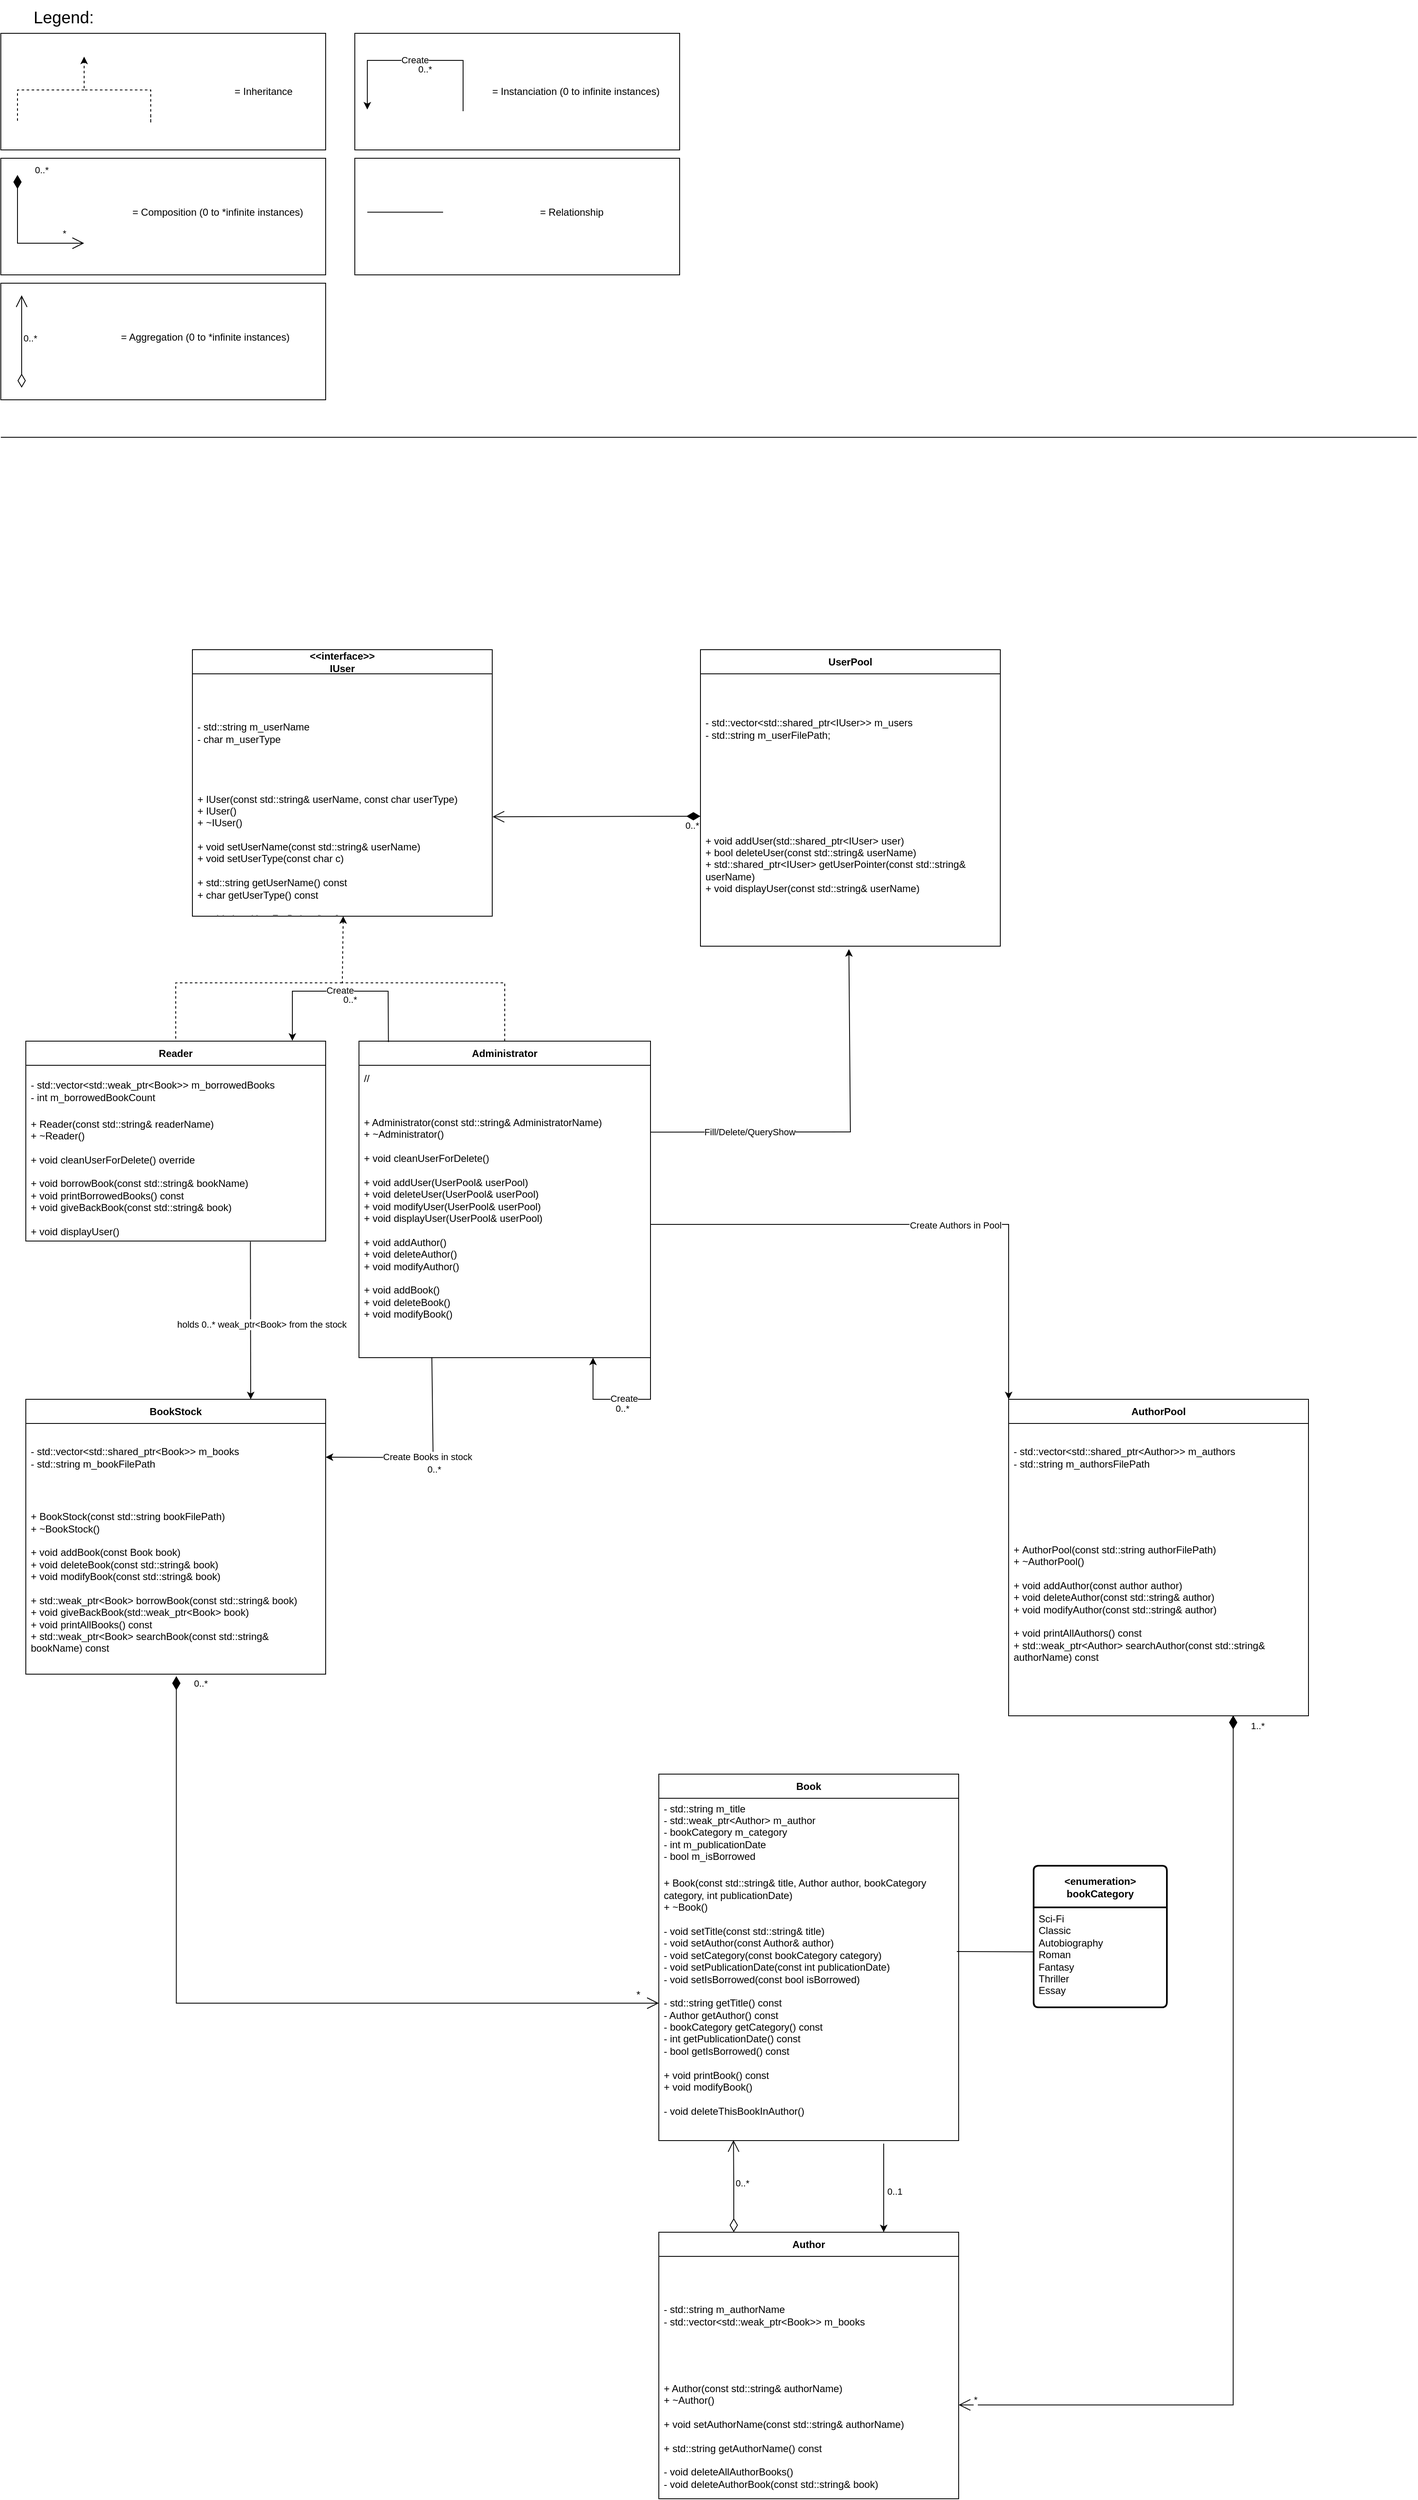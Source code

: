 <mxfile version="28.1.0">
  <diagram name="Page-1" id="cnl19Zu05ogIa-8aHU8F">
    <mxGraphModel dx="3903" dy="3597" grid="1" gridSize="10" guides="1" tooltips="1" connect="1" arrows="1" fold="1" page="1" pageScale="1" pageWidth="850" pageHeight="1100" math="0" shadow="0">
      <root>
        <mxCell id="0" />
        <mxCell id="1" parent="0" />
        <mxCell id="HNg3gGWHc3ooryUhJboP-114" value="" style="rounded=0;whiteSpace=wrap;html=1;" parent="1" vertex="1">
          <mxGeometry x="850" y="-760" width="390" height="140" as="geometry" />
        </mxCell>
        <mxCell id="HNg3gGWHc3ooryUhJboP-102" value="" style="rounded=0;whiteSpace=wrap;html=1;" parent="1" vertex="1">
          <mxGeometry x="850" y="-910" width="390" height="140" as="geometry" />
        </mxCell>
        <mxCell id="HNg3gGWHc3ooryUhJboP-97" value="" style="rounded=0;whiteSpace=wrap;html=1;" parent="1" vertex="1">
          <mxGeometry x="1275" y="-1060" width="390" height="140" as="geometry" />
        </mxCell>
        <mxCell id="HNg3gGWHc3ooryUhJboP-95" value="" style="rounded=0;whiteSpace=wrap;html=1;" parent="1" vertex="1">
          <mxGeometry x="850" y="-1060" width="390" height="140" as="geometry" />
        </mxCell>
        <mxCell id="HNg3gGWHc3ooryUhJboP-1" value="Book" style="swimlane;fontStyle=1;align=center;verticalAlign=middle;childLayout=stackLayout;horizontal=1;startSize=29;horizontalStack=0;resizeParent=1;resizeParentMax=0;resizeLast=0;collapsible=0;marginBottom=0;html=1;whiteSpace=wrap;" parent="1" vertex="1">
          <mxGeometry x="1640" y="1030" width="360" height="440" as="geometry" />
        </mxCell>
        <mxCell id="HNg3gGWHc3ooryUhJboP-2" value="- std::string m_title&lt;br&gt;&lt;div&gt;- std::weak_ptr&amp;lt;Author&amp;gt;&lt;span style=&quot;background-color: transparent; color: light-dark(rgb(0, 0, 0), rgb(255, 255, 255));&quot;&gt;&amp;nbsp;m_author&lt;/span&gt;&lt;/div&gt;&lt;div&gt;- bookCategory m_category&lt;/div&gt;&lt;div&gt;- int m_publicationDate&lt;/div&gt;&lt;div&gt;- bool m_isBorrowed&lt;/div&gt;" style="text;html=1;strokeColor=none;fillColor=none;align=left;verticalAlign=middle;spacingLeft=4;spacingRight=4;overflow=hidden;rotatable=0;points=[[0,0.5],[1,0.5]];portConstraint=eastwest;whiteSpace=wrap;" parent="HNg3gGWHc3ooryUhJboP-1" vertex="1">
          <mxGeometry y="29" width="360" height="81" as="geometry" />
        </mxCell>
        <mxCell id="HNg3gGWHc3ooryUhJboP-3" value="+ Book(const std::string&amp;amp; title, Author author, bookCategory category, int publicationDate)&lt;div&gt;+ ~Book()&lt;/div&gt;&lt;div&gt;&lt;br&gt;&lt;/div&gt;&lt;div&gt;- void setTitle(const std::string&amp;amp; title)&lt;/div&gt;&lt;div&gt;- void setAuthor(const Author&amp;amp; author)&lt;/div&gt;&lt;div&gt;- void setCategory(const bookCategory category)&lt;/div&gt;&lt;div&gt;- void setPublicationDate(const int publicationDate)&lt;br&gt;- void setIsBorrowed(const bool isBorrowed)&lt;/div&gt;&lt;div&gt;&lt;br&gt;&lt;/div&gt;&lt;div&gt;- std::string getTitle() const&lt;/div&gt;&lt;div&gt;- Author getAuthor() const&lt;/div&gt;&lt;div&gt;- bookCategory getCategory() const&lt;/div&gt;&lt;div&gt;- int getPublicationDate() const&lt;/div&gt;&lt;div&gt;- bool getIsBorrowed() const&lt;/div&gt;&lt;div&gt;&lt;br&gt;&lt;/div&gt;&lt;div&gt;+ void printBook() const&lt;/div&gt;&lt;div&gt;+ void modifyBook()&lt;/div&gt;&lt;div&gt;&lt;br&gt;&lt;/div&gt;&lt;div&gt;- void deleteThisBookInAuthor()&lt;/div&gt;&lt;div&gt;&lt;br&gt;&lt;/div&gt;" style="text;html=1;strokeColor=none;fillColor=none;align=left;verticalAlign=middle;spacingLeft=4;spacingRight=4;overflow=hidden;rotatable=0;points=[[0,0.5],[1,0.5]];portConstraint=eastwest;whiteSpace=wrap;" parent="HNg3gGWHc3ooryUhJboP-1" vertex="1">
          <mxGeometry y="110" width="360" height="330" as="geometry" />
        </mxCell>
        <mxCell id="HNg3gGWHc3ooryUhJboP-10" value="&lt;span style=&quot;font-size: 12px; font-weight: 700;&quot;&gt;&amp;lt;enumeration&amp;gt;&lt;/span&gt;&lt;div style=&quot;font-size: 12px; font-weight: 700;&quot;&gt;bookCategory&lt;/div&gt;" style="swimlane;childLayout=stackLayout;horizontal=1;startSize=50;horizontalStack=0;rounded=1;fontSize=14;fontStyle=0;strokeWidth=2;resizeParent=0;resizeLast=1;shadow=0;dashed=0;align=center;arcSize=4;whiteSpace=wrap;html=1;" parent="1" vertex="1">
          <mxGeometry x="2090" y="1140" width="160" height="170" as="geometry" />
        </mxCell>
        <mxCell id="HNg3gGWHc3ooryUhJboP-11" value="Sci-Fi&lt;div&gt;Classic&lt;/div&gt;&lt;div&gt;Autobiography&lt;/div&gt;&lt;div&gt;Roman&lt;/div&gt;&lt;div&gt;Fantasy&lt;/div&gt;&lt;div&gt;Thriller&lt;/div&gt;&lt;div&gt;Essay&lt;/div&gt;" style="align=left;strokeColor=none;fillColor=none;spacingLeft=4;spacingRight=4;fontSize=12;verticalAlign=top;resizable=0;rotatable=0;part=1;html=1;whiteSpace=wrap;" parent="HNg3gGWHc3ooryUhJboP-10" vertex="1">
          <mxGeometry y="50" width="160" height="120" as="geometry" />
        </mxCell>
        <mxCell id="HNg3gGWHc3ooryUhJboP-15" value="" style="endArrow=none;html=1;rounded=0;exitX=0.994;exitY=0.312;exitDx=0;exitDy=0;exitPerimeter=0;entryX=-0.006;entryY=0.445;entryDx=0;entryDy=0;entryPerimeter=0;" parent="1" source="HNg3gGWHc3ooryUhJboP-3" target="HNg3gGWHc3ooryUhJboP-11" edge="1">
          <mxGeometry width="50" height="50" relative="1" as="geometry">
            <mxPoint x="2090" y="1670" as="sourcePoint" />
            <mxPoint x="2090" y="1284" as="targetPoint" />
          </mxGeometry>
        </mxCell>
        <mxCell id="HNg3gGWHc3ooryUhJboP-17" value="Author" style="swimlane;fontStyle=1;align=center;verticalAlign=middle;childLayout=stackLayout;horizontal=1;startSize=29;horizontalStack=0;resizeParent=1;resizeParentMax=0;resizeLast=0;collapsible=0;marginBottom=0;html=1;whiteSpace=wrap;" parent="1" vertex="1">
          <mxGeometry x="1640" y="1580" width="360" height="320" as="geometry" />
        </mxCell>
        <mxCell id="HNg3gGWHc3ooryUhJboP-18" value="- std::string m_authorName&lt;div&gt;- std::vector&amp;lt;std::weak_ptr&amp;lt;Book&amp;gt;&amp;gt; m_books&lt;/div&gt;" style="text;html=1;strokeColor=none;fillColor=none;align=left;verticalAlign=middle;spacingLeft=4;spacingRight=4;overflow=hidden;rotatable=0;points=[[0,0.5],[1,0.5]];portConstraint=eastwest;whiteSpace=wrap;" parent="HNg3gGWHc3ooryUhJboP-17" vertex="1">
          <mxGeometry y="29" width="360" height="141" as="geometry" />
        </mxCell>
        <mxCell id="HNg3gGWHc3ooryUhJboP-19" value="+ Author(const std::string&amp;amp; authorName)&lt;br&gt;+ ~Author()&lt;br&gt;&lt;br&gt;+ void setAuthorName(const std::string&amp;amp; authorName)&lt;br&gt;&lt;br&gt;+ std::string getAuthorName() const&lt;div&gt;&lt;br&gt;- void deleteAllAuthorBooks()&lt;/div&gt;&lt;div&gt;- void deleteAuthorBook(const std::string&amp;amp; book)&lt;/div&gt;" style="text;html=1;strokeColor=none;fillColor=none;align=left;verticalAlign=middle;spacingLeft=4;spacingRight=4;overflow=hidden;rotatable=0;points=[[0,0.5],[1,0.5]];portConstraint=eastwest;whiteSpace=wrap;" parent="HNg3gGWHc3ooryUhJboP-17" vertex="1">
          <mxGeometry y="170" width="360" height="150" as="geometry" />
        </mxCell>
        <mxCell id="HNg3gGWHc3ooryUhJboP-24" value="" style="endArrow=classic;html=1;rounded=0;entryX=0.75;entryY=0;entryDx=0;entryDy=0;exitX=0.75;exitY=1.011;exitDx=0;exitDy=0;exitPerimeter=0;" parent="1" source="HNg3gGWHc3ooryUhJboP-3" target="HNg3gGWHc3ooryUhJboP-17" edge="1">
          <mxGeometry width="50" height="50" relative="1" as="geometry">
            <mxPoint x="1800" y="1550" as="sourcePoint" />
            <mxPoint x="1850" y="1500" as="targetPoint" />
          </mxGeometry>
        </mxCell>
        <mxCell id="HNg3gGWHc3ooryUhJboP-25" value="0..1" style="edgeLabel;html=1;align=center;verticalAlign=middle;resizable=0;points=[];" parent="HNg3gGWHc3ooryUhJboP-24" vertex="1" connectable="0">
          <mxGeometry x="0.019" y="2" relative="1" as="geometry">
            <mxPoint x="11" y="3" as="offset" />
          </mxGeometry>
        </mxCell>
        <mxCell id="HNg3gGWHc3ooryUhJboP-26" value="&lt;div&gt;&lt;br&gt;&lt;/div&gt;&lt;div&gt;&lt;br&gt;&lt;/div&gt;" style="endArrow=open;html=1;endSize=12;startArrow=diamondThin;startSize=14;startFill=0;edgeStyle=orthogonalEdgeStyle;align=left;verticalAlign=bottom;rounded=0;entryX=0.249;entryY=0.998;entryDx=0;entryDy=0;entryPerimeter=0;exitX=0.25;exitY=0;exitDx=0;exitDy=0;" parent="1" source="HNg3gGWHc3ooryUhJboP-17" target="HNg3gGWHc3ooryUhJboP-3" edge="1">
          <mxGeometry x="-1" y="3" relative="1" as="geometry">
            <mxPoint x="1760" y="1560" as="sourcePoint" />
            <mxPoint x="1870" y="1520" as="targetPoint" />
          </mxGeometry>
        </mxCell>
        <mxCell id="HNg3gGWHc3ooryUhJboP-111" value="0..*" style="edgeLabel;html=1;align=center;verticalAlign=middle;resizable=0;points=[];" parent="HNg3gGWHc3ooryUhJboP-26" vertex="1" connectable="0">
          <mxGeometry x="0.079" y="1" relative="1" as="geometry">
            <mxPoint x="11" as="offset" />
          </mxGeometry>
        </mxCell>
        <mxCell id="HNg3gGWHc3ooryUhJboP-28" value="&amp;lt;&amp;lt;interface&amp;gt;&amp;gt;&lt;br&gt;IUser" style="swimlane;fontStyle=1;align=center;verticalAlign=middle;childLayout=stackLayout;horizontal=1;startSize=29;horizontalStack=0;resizeParent=1;resizeParentMax=0;resizeLast=0;collapsible=0;marginBottom=0;html=1;whiteSpace=wrap;" parent="1" vertex="1">
          <mxGeometry x="1080" y="-320" width="360" height="320" as="geometry" />
        </mxCell>
        <mxCell id="HNg3gGWHc3ooryUhJboP-29" value="- std::string m_userName&lt;div&gt;- char m_userType&lt;/div&gt;" style="text;html=1;strokeColor=none;fillColor=none;align=left;verticalAlign=middle;spacingLeft=4;spacingRight=4;overflow=hidden;rotatable=0;points=[[0,0.5],[1,0.5]];portConstraint=eastwest;whiteSpace=wrap;" parent="HNg3gGWHc3ooryUhJboP-28" vertex="1">
          <mxGeometry y="29" width="360" height="141" as="geometry" />
        </mxCell>
        <mxCell id="HNg3gGWHc3ooryUhJboP-30" value="+ IUser(const std::string&amp;amp; userName, const char userType)&lt;br&gt;+ IUser()&lt;br&gt;+ ~IUser()&amp;nbsp;&lt;div&gt;&lt;br&gt;+ void setUserName(const std::string&amp;amp; userName)&lt;/div&gt;&lt;div&gt;+&amp;nbsp;void setUserType(const char c)&lt;br&gt;&lt;br&gt;+ std::string getUserName() const&lt;/div&gt;&lt;div&gt;+ char getUserType() const&lt;br&gt;&lt;div&gt;&lt;br&gt;+ void cleanUserForDelete() = 0&lt;/div&gt;&lt;/div&gt;" style="text;html=1;strokeColor=none;fillColor=none;align=left;verticalAlign=middle;spacingLeft=4;spacingRight=4;overflow=hidden;rotatable=0;points=[[0,0.5],[1,0.5]];portConstraint=eastwest;whiteSpace=wrap;" parent="HNg3gGWHc3ooryUhJboP-28" vertex="1">
          <mxGeometry y="170" width="360" height="150" as="geometry" />
        </mxCell>
        <mxCell id="HNg3gGWHc3ooryUhJboP-33" value="" style="endArrow=classic;html=1;rounded=0;dashed=1;entryX=0.503;entryY=1;entryDx=0;entryDy=0;entryPerimeter=0;exitX=0.5;exitY=0;exitDx=0;exitDy=0;" parent="1" source="HNg3gGWHc3ooryUhJboP-34" target="HNg3gGWHc3ooryUhJboP-30" edge="1">
          <mxGeometry width="50" height="50" relative="1" as="geometry">
            <mxPoint x="1120" y="240" as="sourcePoint" />
            <mxPoint x="1240" y="60" as="targetPoint" />
            <Array as="points">
              <mxPoint x="1455" y="80" />
              <mxPoint x="1260" y="80" />
            </Array>
          </mxGeometry>
        </mxCell>
        <mxCell id="HNg3gGWHc3ooryUhJboP-34" value="Administrator" style="swimlane;fontStyle=1;align=center;verticalAlign=middle;childLayout=stackLayout;horizontal=1;startSize=29;horizontalStack=0;resizeParent=1;resizeParentMax=0;resizeLast=0;collapsible=0;marginBottom=0;html=1;whiteSpace=wrap;" parent="1" vertex="1">
          <mxGeometry x="1280" y="150" width="350" height="380" as="geometry" />
        </mxCell>
        <mxCell id="HNg3gGWHc3ooryUhJboP-38" value="//" style="text;html=1;strokeColor=none;fillColor=none;align=left;verticalAlign=middle;spacingLeft=4;spacingRight=4;overflow=hidden;rotatable=0;points=[[0,0.5],[1,0.5]];portConstraint=eastwest;whiteSpace=wrap;" parent="HNg3gGWHc3ooryUhJboP-34" vertex="1">
          <mxGeometry y="29" width="350" height="31" as="geometry" />
        </mxCell>
        <mxCell id="HNg3gGWHc3ooryUhJboP-36" value="+ Administrator(const std::string&amp;amp; AdministratorName)&lt;br&gt;+ ~Administrator()&lt;br&gt;&lt;div&gt;&lt;br&gt;+ void cleanUserForDelete()&lt;/div&gt;&lt;div&gt;&lt;br&gt;&lt;/div&gt;&lt;div&gt;+ void addUser(UserPool&amp;amp; userPool)&lt;br&gt;+ void deleteUser(UserPool&amp;amp; userPool)&lt;br&gt;+ void modifyUser(UserPool&amp;amp; userPool)&lt;br&gt;&lt;div&gt;+ void displayUser(UserPool&amp;amp; userPool)&lt;/div&gt;&lt;div&gt;&lt;br&gt;&lt;/div&gt;&lt;/div&gt;&lt;div&gt;+ void addAuthor()&lt;/div&gt;&lt;div&gt;+ void deleteAuthor()&lt;/div&gt;&lt;div&gt;+ void modifyAuthor()&lt;/div&gt;&lt;div&gt;&lt;br&gt;&lt;/div&gt;&lt;div&gt;+ void addBook()&lt;/div&gt;&lt;div&gt;+ void deleteBook()&lt;/div&gt;&lt;div&gt;+ void modifyBook()&lt;/div&gt;&lt;div&gt;&lt;br&gt;&lt;/div&gt;" style="text;html=1;strokeColor=none;fillColor=none;align=left;verticalAlign=middle;spacingLeft=4;spacingRight=4;overflow=hidden;rotatable=0;points=[[0,0.5],[1,0.5]];portConstraint=eastwest;whiteSpace=wrap;" parent="HNg3gGWHc3ooryUhJboP-34" vertex="1">
          <mxGeometry y="60" width="350" height="320" as="geometry" />
        </mxCell>
        <mxCell id="HNg3gGWHc3ooryUhJboP-37" value="Reader" style="swimlane;fontStyle=1;align=center;verticalAlign=middle;childLayout=stackLayout;horizontal=1;startSize=29;horizontalStack=0;resizeParent=1;resizeParentMax=0;resizeLast=0;collapsible=0;marginBottom=0;html=1;whiteSpace=wrap;" parent="1" vertex="1">
          <mxGeometry x="880" y="150" width="360" height="240" as="geometry" />
        </mxCell>
        <mxCell id="HNg3gGWHc3ooryUhJboP-41" value="- std::vector&amp;lt;std::weak_ptr&amp;lt;Book&amp;gt;&amp;gt; m_borrowedBooks&lt;div&gt;- int m_borrowedBookCount&lt;/div&gt;" style="text;html=1;strokeColor=none;fillColor=none;align=left;verticalAlign=middle;spacingLeft=4;spacingRight=4;overflow=hidden;rotatable=0;points=[[0,0.5],[1,0.5]];portConstraint=eastwest;whiteSpace=wrap;" parent="HNg3gGWHc3ooryUhJboP-37" vertex="1">
          <mxGeometry y="29" width="360" height="61" as="geometry" />
        </mxCell>
        <mxCell id="HNg3gGWHc3ooryUhJboP-39" value="+ Reader(const std::string&amp;amp; readerName)&lt;br&gt;+ ~Reader()&lt;div&gt;&lt;div&gt;&lt;br&gt;+ void cleanUserForDelete() override&lt;/div&gt;&lt;div&gt;&lt;br&gt;&lt;/div&gt;&lt;div&gt;+ void borrowBook(const std::string&amp;amp; bookName)&lt;br&gt;+ void printBorrowedBooks() const&lt;br&gt;+ void giveBackBook(const std::string&amp;amp; book)&lt;/div&gt;&lt;/div&gt;&lt;div&gt;&lt;br&gt;&lt;/div&gt;&lt;div&gt;+ void displayUser()&lt;/div&gt;&lt;div&gt;&lt;br&gt;&lt;/div&gt;" style="text;html=1;strokeColor=none;fillColor=none;align=left;verticalAlign=middle;spacingLeft=4;spacingRight=4;overflow=hidden;rotatable=0;points=[[0,0.5],[1,0.5]];portConstraint=eastwest;whiteSpace=wrap;" parent="HNg3gGWHc3ooryUhJboP-37" vertex="1">
          <mxGeometry y="90" width="360" height="150" as="geometry" />
        </mxCell>
        <mxCell id="HNg3gGWHc3ooryUhJboP-40" value="" style="endArrow=none;dashed=1;html=1;rounded=0;entryX=0.5;entryY=0;entryDx=0;entryDy=0;" parent="1" target="HNg3gGWHc3ooryUhJboP-37" edge="1">
          <mxGeometry width="50" height="50" relative="1" as="geometry">
            <mxPoint x="1260" y="80" as="sourcePoint" />
            <mxPoint x="1450" y="80" as="targetPoint" />
            <Array as="points">
              <mxPoint x="1060" y="80" />
            </Array>
          </mxGeometry>
        </mxCell>
        <mxCell id="HNg3gGWHc3ooryUhJboP-44" value="" style="endArrow=classic;html=1;rounded=0;exitX=0.101;exitY=0.003;exitDx=0;exitDy=0;exitPerimeter=0;entryX=0.889;entryY=-0.002;entryDx=0;entryDy=0;entryPerimeter=0;" parent="1" source="HNg3gGWHc3ooryUhJboP-34" target="HNg3gGWHc3ooryUhJboP-37" edge="1">
          <mxGeometry width="50" height="50" relative="1" as="geometry">
            <mxPoint x="1298.39" y="91.05" as="sourcePoint" />
            <mxPoint x="1221.46" y="90.0" as="targetPoint" />
            <Array as="points">
              <mxPoint x="1315" y="90" />
              <mxPoint x="1200" y="90" />
            </Array>
          </mxGeometry>
        </mxCell>
        <mxCell id="HNg3gGWHc3ooryUhJboP-45" value="Create" style="edgeLabel;html=1;align=center;verticalAlign=middle;resizable=0;points=[];" parent="HNg3gGWHc3ooryUhJboP-44" vertex="1" connectable="0">
          <mxGeometry x="0.108" y="-1" relative="1" as="geometry">
            <mxPoint x="11" as="offset" />
          </mxGeometry>
        </mxCell>
        <mxCell id="HNg3gGWHc3ooryUhJboP-49" value="0..*" style="edgeLabel;html=1;align=center;verticalAlign=middle;resizable=0;points=[];" parent="HNg3gGWHc3ooryUhJboP-44" vertex="1" connectable="0">
          <mxGeometry x="-0.311" relative="1" as="geometry">
            <mxPoint x="-26" y="10" as="offset" />
          </mxGeometry>
        </mxCell>
        <mxCell id="HNg3gGWHc3ooryUhJboP-47" value="" style="endArrow=classic;html=1;rounded=0;exitX=1;exitY=0.995;exitDx=0;exitDy=0;exitPerimeter=0;entryX=0.947;entryY=0.997;entryDx=0;entryDy=0;entryPerimeter=0;" parent="1" source="HNg3gGWHc3ooryUhJboP-36" edge="1">
          <mxGeometry width="50" height="50" relative="1" as="geometry">
            <mxPoint x="1639.65" y="590.32" as="sourcePoint" />
            <mxPoint x="1561" y="530" as="targetPoint" />
            <Array as="points">
              <mxPoint x="1630" y="580" />
              <mxPoint x="1561" y="580" />
            </Array>
          </mxGeometry>
        </mxCell>
        <mxCell id="HNg3gGWHc3ooryUhJboP-48" value="Create" style="edgeLabel;html=1;align=center;verticalAlign=middle;resizable=0;points=[];" parent="HNg3gGWHc3ooryUhJboP-47" vertex="1" connectable="0">
          <mxGeometry x="0.108" y="-1" relative="1" as="geometry">
            <mxPoint x="11" as="offset" />
          </mxGeometry>
        </mxCell>
        <mxCell id="HNg3gGWHc3ooryUhJboP-51" value="0..*" style="edgeLabel;html=1;align=center;verticalAlign=middle;resizable=0;points=[];" parent="1" vertex="1" connectable="0">
          <mxGeometry x="1593" y="590" as="geometry">
            <mxPoint x="3" y="1" as="offset" />
          </mxGeometry>
        </mxCell>
        <mxCell id="HNg3gGWHc3ooryUhJboP-56" value="BookStock" style="swimlane;fontStyle=1;align=center;verticalAlign=middle;childLayout=stackLayout;horizontal=1;startSize=29;horizontalStack=0;resizeParent=1;resizeParentMax=0;resizeLast=0;collapsible=0;marginBottom=0;html=1;whiteSpace=wrap;" parent="1" vertex="1">
          <mxGeometry x="880" y="580" width="360" height="330" as="geometry" />
        </mxCell>
        <mxCell id="HNg3gGWHc3ooryUhJboP-57" value="- std::vector&amp;lt;std::shared_ptr&amp;lt;Book&amp;gt;&amp;gt; m_books&lt;div&gt;- std::string m_bookFilePath&lt;/div&gt;" style="text;html=1;strokeColor=none;fillColor=none;align=left;verticalAlign=middle;spacingLeft=4;spacingRight=4;overflow=hidden;rotatable=0;points=[[0,0.5],[1,0.5]];portConstraint=eastwest;whiteSpace=wrap;" parent="HNg3gGWHc3ooryUhJboP-56" vertex="1">
          <mxGeometry y="29" width="360" height="81" as="geometry" />
        </mxCell>
        <mxCell id="HNg3gGWHc3ooryUhJboP-58" value="+ BookStock(const std::string bookFilePath)&lt;div&gt;+ ~BookStock()&lt;/div&gt;&lt;div&gt;&lt;br&gt;&lt;/div&gt;&lt;div&gt;+ void addBook(const Book book)&lt;/div&gt;&lt;div&gt;+ void deleteBook(const std::string&amp;amp; book)&lt;/div&gt;&lt;div&gt;+ void modifyBook(const std::string&amp;amp; book)&lt;/div&gt;&lt;div&gt;&lt;br&gt;&lt;/div&gt;&lt;div&gt;+ std::weak_ptr&amp;lt;Book&amp;gt; borrowBook(const std::string&amp;amp; book)&lt;/div&gt;&lt;div&gt;&lt;span style=&quot;background-color: transparent; color: light-dark(rgb(0, 0, 0), rgb(255, 255, 255));&quot;&gt;+ void giveBackBook(std::weak_ptr&amp;lt;Book&amp;gt; book)&lt;/span&gt;&lt;/div&gt;&lt;div&gt;+ void printAllBooks() const&lt;br&gt;+ std::weak_ptr&amp;lt;Book&amp;gt; searchBook(const std::string&amp;amp; bookName) const&lt;/div&gt;" style="text;html=1;strokeColor=none;fillColor=none;align=left;verticalAlign=middle;spacingLeft=4;spacingRight=4;overflow=hidden;rotatable=0;points=[[0,0.5],[1,0.5]];portConstraint=eastwest;whiteSpace=wrap;" parent="HNg3gGWHc3ooryUhJboP-56" vertex="1">
          <mxGeometry y="110" width="360" height="220" as="geometry" />
        </mxCell>
        <mxCell id="HNg3gGWHc3ooryUhJboP-59" value="" style="endArrow=classic;html=1;rounded=0;entryX=0.75;entryY=0;entryDx=0;entryDy=0;exitX=0.749;exitY=1.005;exitDx=0;exitDy=0;exitPerimeter=0;" parent="1" source="HNg3gGWHc3ooryUhJboP-39" target="HNg3gGWHc3ooryUhJboP-56" edge="1">
          <mxGeometry width="50" height="50" relative="1" as="geometry">
            <mxPoint x="1110" y="490" as="sourcePoint" />
            <mxPoint x="1110" y="597" as="targetPoint" />
          </mxGeometry>
        </mxCell>
        <mxCell id="HNg3gGWHc3ooryUhJboP-60" value="holds 0..* weak_ptr&amp;lt;Book&amp;gt; from the stock" style="edgeLabel;html=1;align=center;verticalAlign=middle;resizable=0;points=[];" parent="HNg3gGWHc3ooryUhJboP-59" vertex="1" connectable="0">
          <mxGeometry x="0.019" y="2" relative="1" as="geometry">
            <mxPoint x="11" y="3" as="offset" />
          </mxGeometry>
        </mxCell>
        <mxCell id="HNg3gGWHc3ooryUhJboP-61" value="" style="endArrow=classic;html=1;rounded=0;entryX=1;entryY=0.5;entryDx=0;entryDy=0;exitX=0.25;exitY=0.998;exitDx=0;exitDy=0;exitPerimeter=0;" parent="1" source="HNg3gGWHc3ooryUhJboP-36" target="HNg3gGWHc3ooryUhJboP-57" edge="1">
          <mxGeometry width="50" height="50" relative="1" as="geometry">
            <mxPoint x="1430" y="570" as="sourcePoint" />
            <mxPoint x="1290" y="470" as="targetPoint" />
            <Array as="points">
              <mxPoint x="1369" y="650" />
            </Array>
          </mxGeometry>
        </mxCell>
        <mxCell id="HNg3gGWHc3ooryUhJboP-62" value="Create Books in stock" style="edgeLabel;html=1;align=center;verticalAlign=middle;resizable=0;points=[];" parent="HNg3gGWHc3ooryUhJboP-61" vertex="1" connectable="0">
          <mxGeometry x="0.108" y="-1" relative="1" as="geometry">
            <mxPoint x="11" as="offset" />
          </mxGeometry>
        </mxCell>
        <mxCell id="HNg3gGWHc3ooryUhJboP-63" value="0..*" style="edgeLabel;html=1;align=center;verticalAlign=middle;resizable=0;points=[];" parent="1" vertex="1" connectable="0">
          <mxGeometry x="1240" y="590" as="geometry">
            <mxPoint x="130" y="74" as="offset" />
          </mxGeometry>
        </mxCell>
        <mxCell id="HNg3gGWHc3ooryUhJboP-67" value="AuthorPool" style="swimlane;fontStyle=1;align=center;verticalAlign=middle;childLayout=stackLayout;horizontal=1;startSize=29;horizontalStack=0;resizeParent=1;resizeParentMax=0;resizeLast=0;collapsible=0;marginBottom=0;html=1;whiteSpace=wrap;" parent="1" vertex="1">
          <mxGeometry x="2060" y="580" width="360" height="380" as="geometry" />
        </mxCell>
        <mxCell id="HNg3gGWHc3ooryUhJboP-68" value="- std::vector&amp;lt;std::shared_ptr&amp;lt;Author&amp;gt;&amp;gt; m_authors&lt;div&gt;- std::string m_authorsFilePath&lt;/div&gt;" style="text;html=1;strokeColor=none;fillColor=none;align=left;verticalAlign=middle;spacingLeft=4;spacingRight=4;overflow=hidden;rotatable=0;points=[[0,0.5],[1,0.5]];portConstraint=eastwest;whiteSpace=wrap;" parent="HNg3gGWHc3ooryUhJboP-67" vertex="1">
          <mxGeometry y="29" width="360" height="81" as="geometry" />
        </mxCell>
        <mxCell id="HNg3gGWHc3ooryUhJboP-69" value="+&amp;nbsp;&lt;span style=&quot;text-align: center;&quot;&gt;AuthorPool&lt;/span&gt;(const std::string authorFilePath)&lt;div&gt;+ ~&lt;span style=&quot;text-align: center;&quot;&gt;AuthorPool&lt;/span&gt;()&lt;/div&gt;&lt;div&gt;&lt;br&gt;&lt;/div&gt;&lt;div&gt;+ void addAuthor(const author&amp;nbsp;author)&lt;/div&gt;&lt;div&gt;+ void deleteAuthor(const std::string&amp;amp; author)&lt;/div&gt;&lt;div&gt;+ void modifyAuthor(const std::string&amp;amp; author)&lt;/div&gt;&lt;div&gt;&lt;br&gt;&lt;/div&gt;&lt;div&gt;&lt;span style=&quot;background-color: transparent; color: light-dark(rgb(0, 0, 0), rgb(255, 255, 255));&quot;&gt;+ void printAllA&lt;/span&gt;uthors&lt;span style=&quot;background-color: transparent; color: light-dark(rgb(0, 0, 0), rgb(255, 255, 255));&quot;&gt;() const&lt;br&gt;+ std::weak_ptr&amp;lt;Author&amp;gt; searchAuthor(const std::string&amp;amp; authorName) const&lt;/span&gt;&lt;/div&gt;" style="text;html=1;strokeColor=none;fillColor=none;align=left;verticalAlign=middle;spacingLeft=4;spacingRight=4;overflow=hidden;rotatable=0;points=[[0,0.5],[1,0.5]];portConstraint=eastwest;whiteSpace=wrap;" parent="HNg3gGWHc3ooryUhJboP-67" vertex="1">
          <mxGeometry y="110" width="360" height="270" as="geometry" />
        </mxCell>
        <mxCell id="HNg3gGWHc3ooryUhJboP-72" value="" style="endArrow=classic;html=1;rounded=0;exitX=1;exitY=0.5;exitDx=0;exitDy=0;entryX=0;entryY=0;entryDx=0;entryDy=0;" parent="1" source="HNg3gGWHc3ooryUhJboP-36" target="HNg3gGWHc3ooryUhJboP-67" edge="1">
          <mxGeometry width="50" height="50" relative="1" as="geometry">
            <mxPoint x="1549" y="590" as="sourcePoint" />
            <mxPoint x="1420" y="770" as="targetPoint" />
            <Array as="points">
              <mxPoint x="2060" y="370" />
            </Array>
          </mxGeometry>
        </mxCell>
        <mxCell id="HNg3gGWHc3ooryUhJboP-73" value="Create Authors in Pool" style="edgeLabel;html=1;align=center;verticalAlign=middle;resizable=0;points=[];" parent="HNg3gGWHc3ooryUhJboP-72" vertex="1" connectable="0">
          <mxGeometry x="0.108" y="-1" relative="1" as="geometry">
            <mxPoint x="11" as="offset" />
          </mxGeometry>
        </mxCell>
        <mxCell id="HNg3gGWHc3ooryUhJboP-74" value="0..*" style="endArrow=open;html=1;endSize=12;startArrow=diamondThin;startSize=14;startFill=1;edgeStyle=orthogonalEdgeStyle;align=left;verticalAlign=bottom;rounded=0;exitX=0.502;exitY=1.011;exitDx=0;exitDy=0;exitPerimeter=0;entryX=0;entryY=0.5;entryDx=0;entryDy=0;" parent="1" source="HNg3gGWHc3ooryUhJboP-58" target="HNg3gGWHc3ooryUhJboP-3" edge="1">
          <mxGeometry x="-0.963" y="19" relative="1" as="geometry">
            <mxPoint x="1330" y="1300" as="sourcePoint" />
            <mxPoint x="1490" y="1300" as="targetPoint" />
            <Array as="points">
              <mxPoint x="1061" y="1305" />
            </Array>
            <mxPoint as="offset" />
          </mxGeometry>
        </mxCell>
        <mxCell id="HNg3gGWHc3ooryUhJboP-75" value="*" style="text;html=1;align=center;verticalAlign=middle;resizable=0;points=[];autosize=1;strokeColor=none;fillColor=none;" parent="1" vertex="1">
          <mxGeometry x="1600" y="1280" width="30" height="30" as="geometry" />
        </mxCell>
        <mxCell id="HNg3gGWHc3ooryUhJboP-76" value="1..*" style="endArrow=open;html=1;endSize=12;startArrow=diamondThin;startSize=14;startFill=1;edgeStyle=orthogonalEdgeStyle;align=left;verticalAlign=bottom;rounded=0;exitX=0.749;exitY=0.998;exitDx=0;exitDy=0;exitPerimeter=0;entryX=1;entryY=0.249;entryDx=0;entryDy=0;entryPerimeter=0;" parent="1" source="HNg3gGWHc3ooryUhJboP-69" target="HNg3gGWHc3ooryUhJboP-19" edge="1">
          <mxGeometry x="-0.963" y="19" relative="1" as="geometry">
            <mxPoint x="1320.52" y="1390" as="sourcePoint" />
            <mxPoint x="1899.52" y="1732" as="targetPoint" />
            <Array as="points">
              <mxPoint x="2330" y="1787" />
            </Array>
            <mxPoint as="offset" />
          </mxGeometry>
        </mxCell>
        <mxCell id="HNg3gGWHc3ooryUhJboP-77" value="*" style="edgeLabel;html=1;align=center;verticalAlign=middle;resizable=0;points=[];" parent="HNg3gGWHc3ooryUhJboP-76" vertex="1" connectable="0">
          <mxGeometry x="0.931" y="-2" relative="1" as="geometry">
            <mxPoint x="-20" y="-5" as="offset" />
          </mxGeometry>
        </mxCell>
        <mxCell id="HNg3gGWHc3ooryUhJboP-78" value="&lt;font style=&quot;font-size: 20px;&quot;&gt;Legend:&lt;/font&gt;" style="text;html=1;align=center;verticalAlign=middle;resizable=0;points=[];autosize=1;strokeColor=none;fillColor=none;" parent="1" vertex="1">
          <mxGeometry x="875" y="-1100" width="100" height="40" as="geometry" />
        </mxCell>
        <mxCell id="HNg3gGWHc3ooryUhJboP-79" value="" style="endArrow=classic;html=1;rounded=0;dashed=1;" parent="1" edge="1">
          <mxGeometry width="50" height="50" relative="1" as="geometry">
            <mxPoint x="1030" y="-962" as="sourcePoint" />
            <mxPoint x="950" y="-1032" as="targetPoint" />
            <Array as="points">
              <mxPoint x="1030" y="-952" />
              <mxPoint x="1030" y="-972" />
              <mxPoint x="1030" y="-992" />
              <mxPoint x="950" y="-992" />
            </Array>
          </mxGeometry>
        </mxCell>
        <mxCell id="HNg3gGWHc3ooryUhJboP-80" value="" style="endArrow=none;dashed=1;html=1;rounded=0;" parent="1" edge="1">
          <mxGeometry width="50" height="50" relative="1" as="geometry">
            <mxPoint x="950" y="-992" as="sourcePoint" />
            <mxPoint x="870" y="-952" as="targetPoint" />
            <Array as="points">
              <mxPoint x="870" y="-992" />
            </Array>
          </mxGeometry>
        </mxCell>
        <mxCell id="HNg3gGWHc3ooryUhJboP-90" value="= Inheritance" style="text;html=1;align=center;verticalAlign=middle;resizable=0;points=[];autosize=1;strokeColor=none;fillColor=none;" parent="1" vertex="1">
          <mxGeometry x="1120" y="-1005" width="90" height="30" as="geometry" />
        </mxCell>
        <mxCell id="HNg3gGWHc3ooryUhJboP-91" value="" style="endArrow=classic;html=1;rounded=0;exitX=0.101;exitY=0.003;exitDx=0;exitDy=0;exitPerimeter=0;entryX=0.889;entryY=-0.002;entryDx=0;entryDy=0;entryPerimeter=0;" parent="1" edge="1">
          <mxGeometry width="50" height="50" relative="1" as="geometry">
            <mxPoint x="1405" y="-966.5" as="sourcePoint" />
            <mxPoint x="1290" y="-968.5" as="targetPoint" />
            <Array as="points">
              <mxPoint x="1405" y="-1027.5" />
              <mxPoint x="1290" y="-1027.5" />
            </Array>
          </mxGeometry>
        </mxCell>
        <mxCell id="HNg3gGWHc3ooryUhJboP-92" value="Create" style="edgeLabel;html=1;align=center;verticalAlign=middle;resizable=0;points=[];" parent="HNg3gGWHc3ooryUhJboP-91" vertex="1" connectable="0">
          <mxGeometry x="0.108" y="-1" relative="1" as="geometry">
            <mxPoint x="11" as="offset" />
          </mxGeometry>
        </mxCell>
        <mxCell id="HNg3gGWHc3ooryUhJboP-93" value="0..*" style="edgeLabel;html=1;align=center;verticalAlign=middle;resizable=0;points=[];" parent="HNg3gGWHc3ooryUhJboP-91" vertex="1" connectable="0">
          <mxGeometry x="-0.311" relative="1" as="geometry">
            <mxPoint x="-26" y="10" as="offset" />
          </mxGeometry>
        </mxCell>
        <mxCell id="HNg3gGWHc3ooryUhJboP-99" value="= Instanciation (0 to infinite instances)" style="text;html=1;align=center;verticalAlign=middle;resizable=0;points=[];autosize=1;strokeColor=none;fillColor=none;" parent="1" vertex="1">
          <mxGeometry x="1430" y="-1005" width="220" height="30" as="geometry" />
        </mxCell>
        <mxCell id="HNg3gGWHc3ooryUhJboP-100" value="0..*" style="endArrow=open;html=1;endSize=12;startArrow=diamondThin;startSize=14;startFill=1;edgeStyle=orthogonalEdgeStyle;align=left;verticalAlign=bottom;rounded=0;" parent="1" edge="1">
          <mxGeometry x="-0.963" y="19" relative="1" as="geometry">
            <mxPoint x="870" y="-890" as="sourcePoint" />
            <mxPoint x="950" y="-808" as="targetPoint" />
            <Array as="points">
              <mxPoint x="870" y="-808" />
            </Array>
            <mxPoint as="offset" />
          </mxGeometry>
        </mxCell>
        <mxCell id="HNg3gGWHc3ooryUhJboP-103" value="*" style="edgeLabel;html=1;align=center;verticalAlign=middle;resizable=0;points=[];" parent="HNg3gGWHc3ooryUhJboP-100" vertex="1" connectable="0">
          <mxGeometry x="0.706" y="1" relative="1" as="geometry">
            <mxPoint y="-11" as="offset" />
          </mxGeometry>
        </mxCell>
        <mxCell id="HNg3gGWHc3ooryUhJboP-104" value="= Composition (0 to *infinite instances)" style="text;html=1;align=center;verticalAlign=middle;resizable=0;points=[];autosize=1;strokeColor=none;fillColor=none;" parent="1" vertex="1">
          <mxGeometry x="995" y="-860" width="230" height="30" as="geometry" />
        </mxCell>
        <mxCell id="HNg3gGWHc3ooryUhJboP-105" value="" style="line;strokeWidth=1;rotatable=0;dashed=0;labelPosition=right;align=left;verticalAlign=middle;spacingTop=0;spacingLeft=6;points=[];portConstraint=eastwest;" parent="1" vertex="1">
          <mxGeometry x="850" y="-580" width="1700" height="10" as="geometry" />
        </mxCell>
        <mxCell id="HNg3gGWHc3ooryUhJboP-106" value="" style="rounded=0;whiteSpace=wrap;html=1;" parent="1" vertex="1">
          <mxGeometry x="1275" y="-910" width="390" height="140" as="geometry" />
        </mxCell>
        <mxCell id="HNg3gGWHc3ooryUhJboP-109" value="= Relationship" style="text;html=1;align=center;verticalAlign=middle;resizable=0;points=[];autosize=1;strokeColor=none;fillColor=none;" parent="1" vertex="1">
          <mxGeometry x="1485" y="-860" width="100" height="30" as="geometry" />
        </mxCell>
        <mxCell id="HNg3gGWHc3ooryUhJboP-110" value="" style="endArrow=none;html=1;rounded=0;exitX=0.994;exitY=0.312;exitDx=0;exitDy=0;exitPerimeter=0;entryX=-0.006;entryY=0.445;entryDx=0;entryDy=0;entryPerimeter=0;" parent="1" edge="1">
          <mxGeometry width="50" height="50" relative="1" as="geometry">
            <mxPoint x="1290" y="-845.28" as="sourcePoint" />
            <mxPoint x="1381" y="-845.28" as="targetPoint" />
          </mxGeometry>
        </mxCell>
        <mxCell id="HNg3gGWHc3ooryUhJboP-112" value="&lt;div&gt;&lt;br&gt;&lt;/div&gt;&lt;div&gt;&lt;br&gt;&lt;/div&gt;" style="endArrow=open;html=1;endSize=12;startArrow=diamondThin;startSize=14;startFill=0;edgeStyle=orthogonalEdgeStyle;align=left;verticalAlign=bottom;rounded=0;entryX=0.249;entryY=0.998;entryDx=0;entryDy=0;entryPerimeter=0;exitX=0.25;exitY=0;exitDx=0;exitDy=0;" parent="1" edge="1">
          <mxGeometry x="-1" y="3" relative="1" as="geometry">
            <mxPoint x="875" y="-634.5" as="sourcePoint" />
            <mxPoint x="875" y="-745.5" as="targetPoint" />
          </mxGeometry>
        </mxCell>
        <mxCell id="HNg3gGWHc3ooryUhJboP-113" value="0..*" style="edgeLabel;html=1;align=center;verticalAlign=middle;resizable=0;points=[];" parent="HNg3gGWHc3ooryUhJboP-112" vertex="1" connectable="0">
          <mxGeometry x="0.079" y="1" relative="1" as="geometry">
            <mxPoint x="11" as="offset" />
          </mxGeometry>
        </mxCell>
        <mxCell id="HNg3gGWHc3ooryUhJboP-115" value="= Aggregation (0 to *infinite instances)" style="text;html=1;align=center;verticalAlign=middle;resizable=0;points=[];autosize=1;strokeColor=none;fillColor=none;" parent="1" vertex="1">
          <mxGeometry x="980" y="-710" width="230" height="30" as="geometry" />
        </mxCell>
        <mxCell id="vW5HuOTTJ0uYs6iy90tC-1" value="UserPool" style="swimlane;fontStyle=1;align=center;verticalAlign=middle;childLayout=stackLayout;horizontal=1;startSize=29;horizontalStack=0;resizeParent=1;resizeParentMax=0;resizeLast=0;collapsible=0;marginBottom=0;html=1;whiteSpace=wrap;" vertex="1" parent="1">
          <mxGeometry x="1690" y="-320" width="360" height="356" as="geometry" />
        </mxCell>
        <mxCell id="vW5HuOTTJ0uYs6iy90tC-2" value="&lt;div style=&quot;&quot;&gt;&lt;span style=&quot;background-color: transparent; color: light-dark(rgb(0, 0, 0), rgb(255, 255, 255));&quot;&gt;- std::vector&amp;lt;std::shared_ptr&amp;lt;IUser&amp;gt;&amp;gt; m_users&lt;/span&gt;&lt;/div&gt;&lt;div style=&quot;&quot;&gt;&lt;span style=&quot;&quot;&gt;- std::string m_userFilePath;&lt;/span&gt;&lt;/div&gt;" style="text;html=1;strokeColor=none;fillColor=none;align=left;verticalAlign=middle;spacingLeft=4;spacingRight=4;overflow=hidden;rotatable=0;points=[[0,0.5],[1,0.5]];portConstraint=eastwest;whiteSpace=wrap;" vertex="1" parent="vW5HuOTTJ0uYs6iy90tC-1">
          <mxGeometry y="29" width="360" height="131" as="geometry" />
        </mxCell>
        <mxCell id="vW5HuOTTJ0uYs6iy90tC-3" value="+ void addUser(std::shared_ptr&amp;lt;IUser&amp;gt; user)&lt;br&gt;+ bool deleteUser(const std::string&amp;amp; userName)&lt;br&gt;+ std::shared_ptr&amp;lt;IUser&amp;gt; getUserPointer(const std::string&amp;amp; userName)&lt;br&gt;&lt;div&gt;+ void displayUser(const std::string&amp;amp; userName)&lt;/div&gt;" style="text;html=1;strokeColor=none;fillColor=none;align=left;verticalAlign=middle;spacingLeft=4;spacingRight=4;overflow=hidden;rotatable=0;points=[[0,0.5],[1,0.5]];portConstraint=eastwest;whiteSpace=wrap;" vertex="1" parent="vW5HuOTTJ0uYs6iy90tC-1">
          <mxGeometry y="160" width="360" height="196" as="geometry" />
        </mxCell>
        <mxCell id="vW5HuOTTJ0uYs6iy90tC-5" value="" style="endArrow=classic;html=1;rounded=0;exitX=1;exitY=0.154;exitDx=0;exitDy=0;exitPerimeter=0;entryX=0.495;entryY=1.018;entryDx=0;entryDy=0;entryPerimeter=0;" edge="1" parent="1" source="HNg3gGWHc3ooryUhJboP-36" target="vW5HuOTTJ0uYs6iy90tC-3">
          <mxGeometry width="50" height="50" relative="1" as="geometry">
            <mxPoint x="1760" y="270" as="sourcePoint" />
            <mxPoint x="1780" y="120" as="targetPoint" />
            <Array as="points">
              <mxPoint x="1870" y="259" />
            </Array>
          </mxGeometry>
        </mxCell>
        <mxCell id="vW5HuOTTJ0uYs6iy90tC-6" value="Fill/Delete/QueryShow" style="edgeLabel;html=1;align=center;verticalAlign=middle;resizable=0;points=[];" vertex="1" connectable="0" parent="vW5HuOTTJ0uYs6iy90tC-5">
          <mxGeometry x="-0.485" relative="1" as="geometry">
            <mxPoint as="offset" />
          </mxGeometry>
        </mxCell>
        <mxCell id="vW5HuOTTJ0uYs6iy90tC-9" value="0..*" style="endArrow=open;html=1;endSize=12;startArrow=diamondThin;startSize=14;startFill=1;edgeStyle=orthogonalEdgeStyle;align=left;verticalAlign=bottom;rounded=0;exitX=0;exitY=0.204;exitDx=0;exitDy=0;exitPerimeter=0;entryX=1.001;entryY=0.204;entryDx=0;entryDy=0;entryPerimeter=0;" edge="1" parent="1" source="vW5HuOTTJ0uYs6iy90tC-3" target="HNg3gGWHc3ooryUhJboP-30">
          <mxGeometry x="-0.839" y="20" relative="1" as="geometry">
            <mxPoint x="1510" y="-110" as="sourcePoint" />
            <mxPoint x="1600" y="-20" as="targetPoint" />
            <Array as="points">
              <mxPoint x="1440" y="-120" />
            </Array>
            <mxPoint as="offset" />
          </mxGeometry>
        </mxCell>
      </root>
    </mxGraphModel>
  </diagram>
</mxfile>
